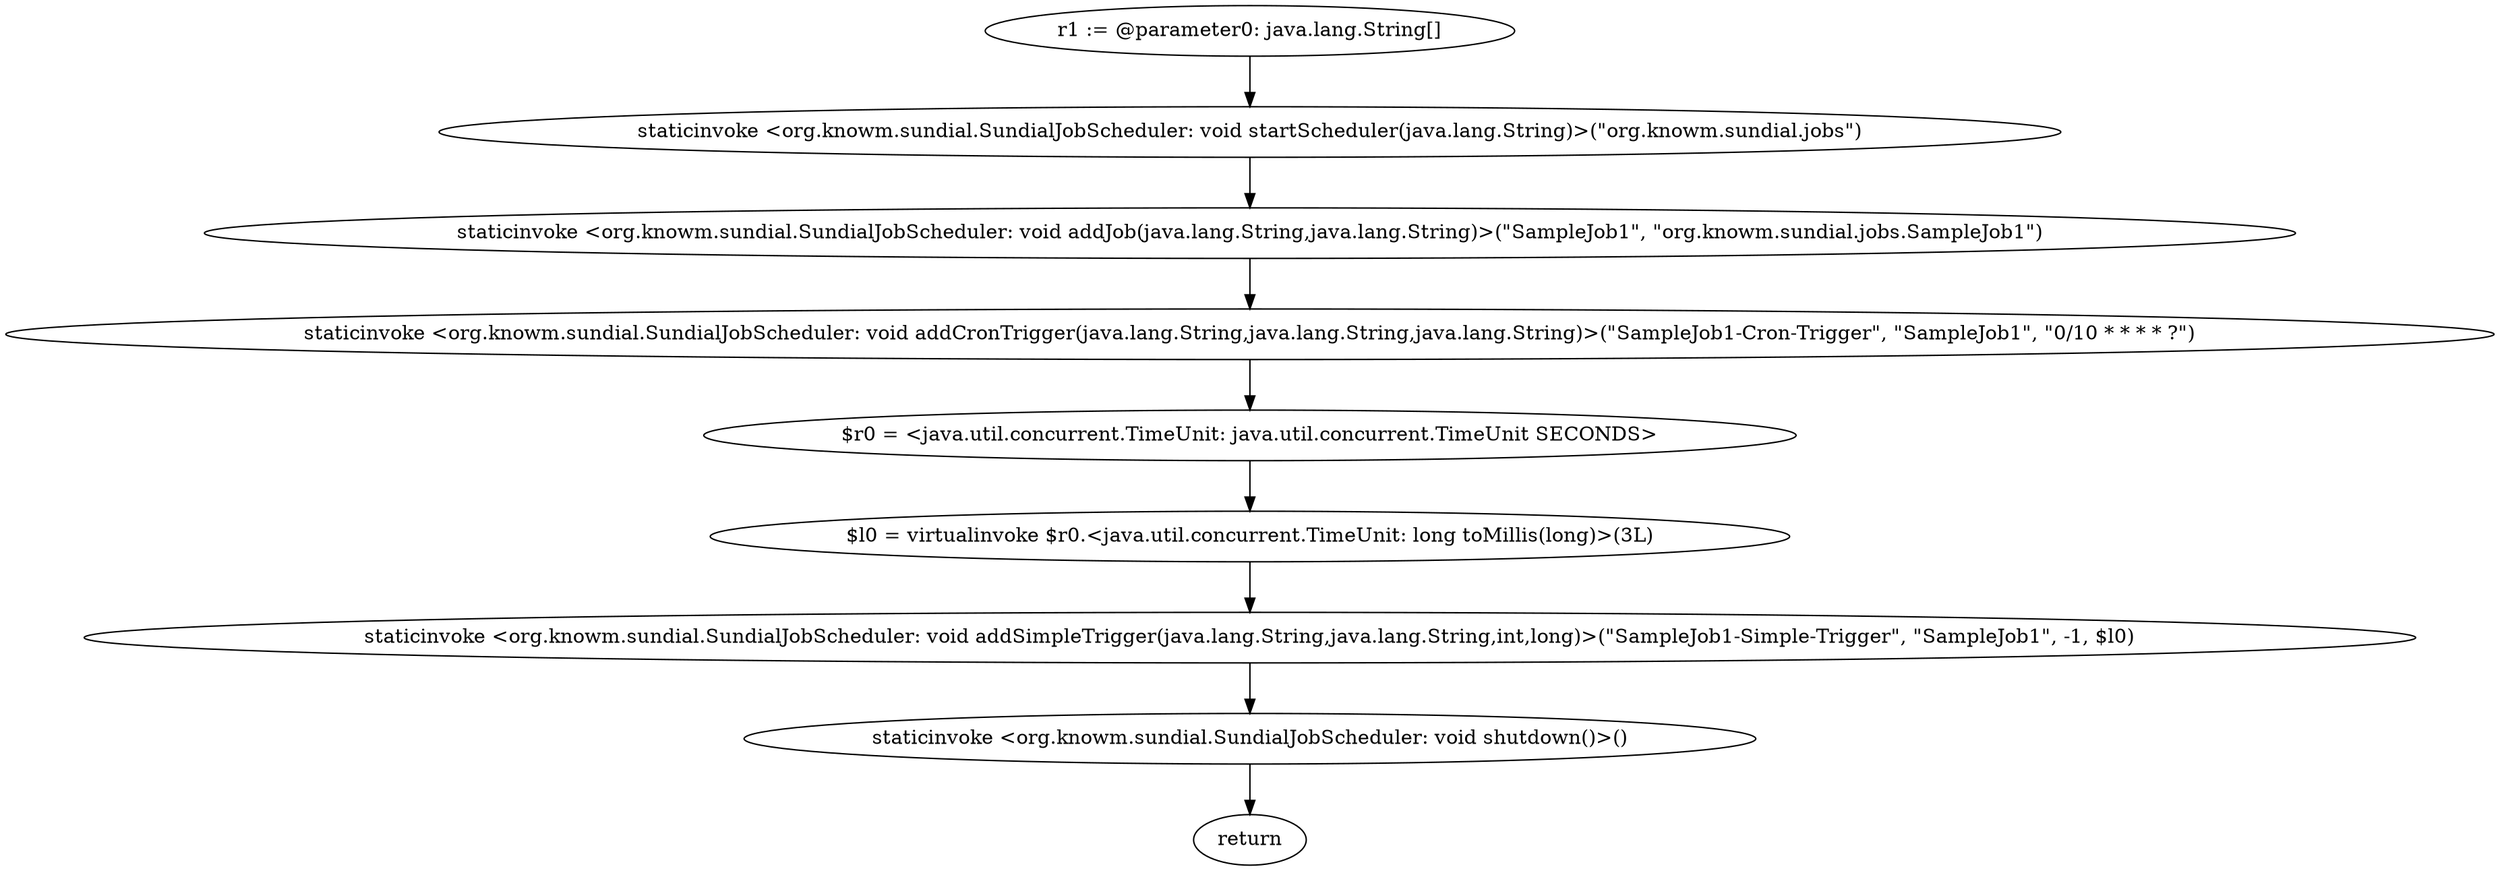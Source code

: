digraph "unitGraph" {
    "r1 := @parameter0: java.lang.String[]"
    "staticinvoke <org.knowm.sundial.SundialJobScheduler: void startScheduler(java.lang.String)>(\"org.knowm.sundial.jobs\")"
    "staticinvoke <org.knowm.sundial.SundialJobScheduler: void addJob(java.lang.String,java.lang.String)>(\"SampleJob1\", \"org.knowm.sundial.jobs.SampleJob1\")"
    "staticinvoke <org.knowm.sundial.SundialJobScheduler: void addCronTrigger(java.lang.String,java.lang.String,java.lang.String)>(\"SampleJob1-Cron-Trigger\", \"SampleJob1\", \"0/10 * * * * ?\")"
    "$r0 = <java.util.concurrent.TimeUnit: java.util.concurrent.TimeUnit SECONDS>"
    "$l0 = virtualinvoke $r0.<java.util.concurrent.TimeUnit: long toMillis(long)>(3L)"
    "staticinvoke <org.knowm.sundial.SundialJobScheduler: void addSimpleTrigger(java.lang.String,java.lang.String,int,long)>(\"SampleJob1-Simple-Trigger\", \"SampleJob1\", -1, $l0)"
    "staticinvoke <org.knowm.sundial.SundialJobScheduler: void shutdown()>()"
    "return"
    "r1 := @parameter0: java.lang.String[]"->"staticinvoke <org.knowm.sundial.SundialJobScheduler: void startScheduler(java.lang.String)>(\"org.knowm.sundial.jobs\")";
    "staticinvoke <org.knowm.sundial.SundialJobScheduler: void startScheduler(java.lang.String)>(\"org.knowm.sundial.jobs\")"->"staticinvoke <org.knowm.sundial.SundialJobScheduler: void addJob(java.lang.String,java.lang.String)>(\"SampleJob1\", \"org.knowm.sundial.jobs.SampleJob1\")";
    "staticinvoke <org.knowm.sundial.SundialJobScheduler: void addJob(java.lang.String,java.lang.String)>(\"SampleJob1\", \"org.knowm.sundial.jobs.SampleJob1\")"->"staticinvoke <org.knowm.sundial.SundialJobScheduler: void addCronTrigger(java.lang.String,java.lang.String,java.lang.String)>(\"SampleJob1-Cron-Trigger\", \"SampleJob1\", \"0/10 * * * * ?\")";
    "staticinvoke <org.knowm.sundial.SundialJobScheduler: void addCronTrigger(java.lang.String,java.lang.String,java.lang.String)>(\"SampleJob1-Cron-Trigger\", \"SampleJob1\", \"0/10 * * * * ?\")"->"$r0 = <java.util.concurrent.TimeUnit: java.util.concurrent.TimeUnit SECONDS>";
    "$r0 = <java.util.concurrent.TimeUnit: java.util.concurrent.TimeUnit SECONDS>"->"$l0 = virtualinvoke $r0.<java.util.concurrent.TimeUnit: long toMillis(long)>(3L)";
    "$l0 = virtualinvoke $r0.<java.util.concurrent.TimeUnit: long toMillis(long)>(3L)"->"staticinvoke <org.knowm.sundial.SundialJobScheduler: void addSimpleTrigger(java.lang.String,java.lang.String,int,long)>(\"SampleJob1-Simple-Trigger\", \"SampleJob1\", -1, $l0)";
    "staticinvoke <org.knowm.sundial.SundialJobScheduler: void addSimpleTrigger(java.lang.String,java.lang.String,int,long)>(\"SampleJob1-Simple-Trigger\", \"SampleJob1\", -1, $l0)"->"staticinvoke <org.knowm.sundial.SundialJobScheduler: void shutdown()>()";
    "staticinvoke <org.knowm.sundial.SundialJobScheduler: void shutdown()>()"->"return";
}
